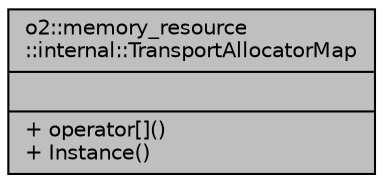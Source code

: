 digraph "o2::memory_resource::internal::TransportAllocatorMap"
{
 // INTERACTIVE_SVG=YES
  bgcolor="transparent";
  edge [fontname="Helvetica",fontsize="10",labelfontname="Helvetica",labelfontsize="10"];
  node [fontname="Helvetica",fontsize="10",shape=record];
  Node1 [label="{o2::memory_resource\l::internal::TransportAllocatorMap\n||+ operator[]()\l+ Instance()\l}",height=0.2,width=0.4,color="black", fillcolor="grey75", style="filled" fontcolor="black"];
}
